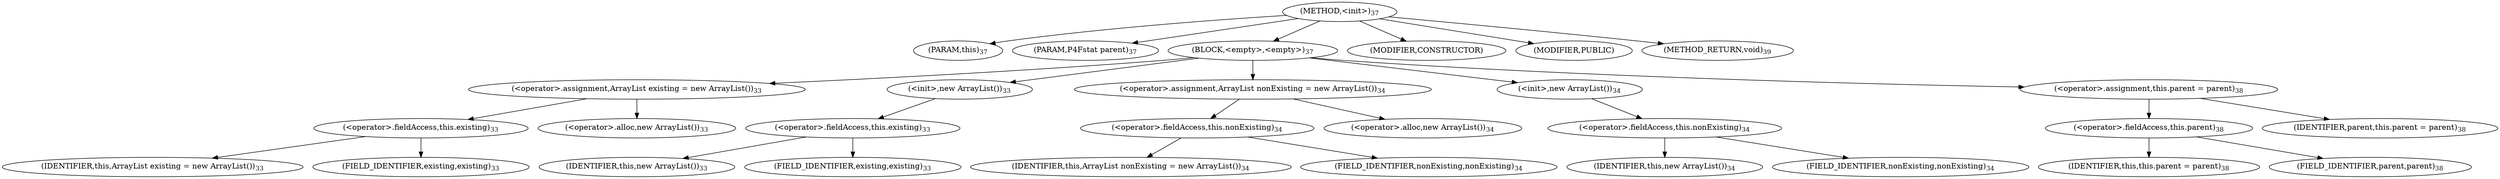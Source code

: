 digraph "&lt;init&gt;" {  
"20" [label = <(METHOD,&lt;init&gt;)<SUB>37</SUB>> ]
"6" [label = <(PARAM,this)<SUB>37</SUB>> ]
"21" [label = <(PARAM,P4Fstat parent)<SUB>37</SUB>> ]
"22" [label = <(BLOCK,&lt;empty&gt;,&lt;empty&gt;)<SUB>37</SUB>> ]
"23" [label = <(&lt;operator&gt;.assignment,ArrayList existing = new ArrayList())<SUB>33</SUB>> ]
"24" [label = <(&lt;operator&gt;.fieldAccess,this.existing)<SUB>33</SUB>> ]
"25" [label = <(IDENTIFIER,this,ArrayList existing = new ArrayList())<SUB>33</SUB>> ]
"26" [label = <(FIELD_IDENTIFIER,existing,existing)<SUB>33</SUB>> ]
"27" [label = <(&lt;operator&gt;.alloc,new ArrayList())<SUB>33</SUB>> ]
"28" [label = <(&lt;init&gt;,new ArrayList())<SUB>33</SUB>> ]
"29" [label = <(&lt;operator&gt;.fieldAccess,this.existing)<SUB>33</SUB>> ]
"30" [label = <(IDENTIFIER,this,new ArrayList())<SUB>33</SUB>> ]
"31" [label = <(FIELD_IDENTIFIER,existing,existing)<SUB>33</SUB>> ]
"32" [label = <(&lt;operator&gt;.assignment,ArrayList nonExisting = new ArrayList())<SUB>34</SUB>> ]
"33" [label = <(&lt;operator&gt;.fieldAccess,this.nonExisting)<SUB>34</SUB>> ]
"34" [label = <(IDENTIFIER,this,ArrayList nonExisting = new ArrayList())<SUB>34</SUB>> ]
"35" [label = <(FIELD_IDENTIFIER,nonExisting,nonExisting)<SUB>34</SUB>> ]
"36" [label = <(&lt;operator&gt;.alloc,new ArrayList())<SUB>34</SUB>> ]
"37" [label = <(&lt;init&gt;,new ArrayList())<SUB>34</SUB>> ]
"38" [label = <(&lt;operator&gt;.fieldAccess,this.nonExisting)<SUB>34</SUB>> ]
"39" [label = <(IDENTIFIER,this,new ArrayList())<SUB>34</SUB>> ]
"40" [label = <(FIELD_IDENTIFIER,nonExisting,nonExisting)<SUB>34</SUB>> ]
"41" [label = <(&lt;operator&gt;.assignment,this.parent = parent)<SUB>38</SUB>> ]
"42" [label = <(&lt;operator&gt;.fieldAccess,this.parent)<SUB>38</SUB>> ]
"5" [label = <(IDENTIFIER,this,this.parent = parent)<SUB>38</SUB>> ]
"43" [label = <(FIELD_IDENTIFIER,parent,parent)<SUB>38</SUB>> ]
"44" [label = <(IDENTIFIER,parent,this.parent = parent)<SUB>38</SUB>> ]
"45" [label = <(MODIFIER,CONSTRUCTOR)> ]
"46" [label = <(MODIFIER,PUBLIC)> ]
"47" [label = <(METHOD_RETURN,void)<SUB>39</SUB>> ]
  "20" -> "6" 
  "20" -> "21" 
  "20" -> "22" 
  "20" -> "45" 
  "20" -> "46" 
  "20" -> "47" 
  "22" -> "23" 
  "22" -> "28" 
  "22" -> "32" 
  "22" -> "37" 
  "22" -> "41" 
  "23" -> "24" 
  "23" -> "27" 
  "24" -> "25" 
  "24" -> "26" 
  "28" -> "29" 
  "29" -> "30" 
  "29" -> "31" 
  "32" -> "33" 
  "32" -> "36" 
  "33" -> "34" 
  "33" -> "35" 
  "37" -> "38" 
  "38" -> "39" 
  "38" -> "40" 
  "41" -> "42" 
  "41" -> "44" 
  "42" -> "5" 
  "42" -> "43" 
}
